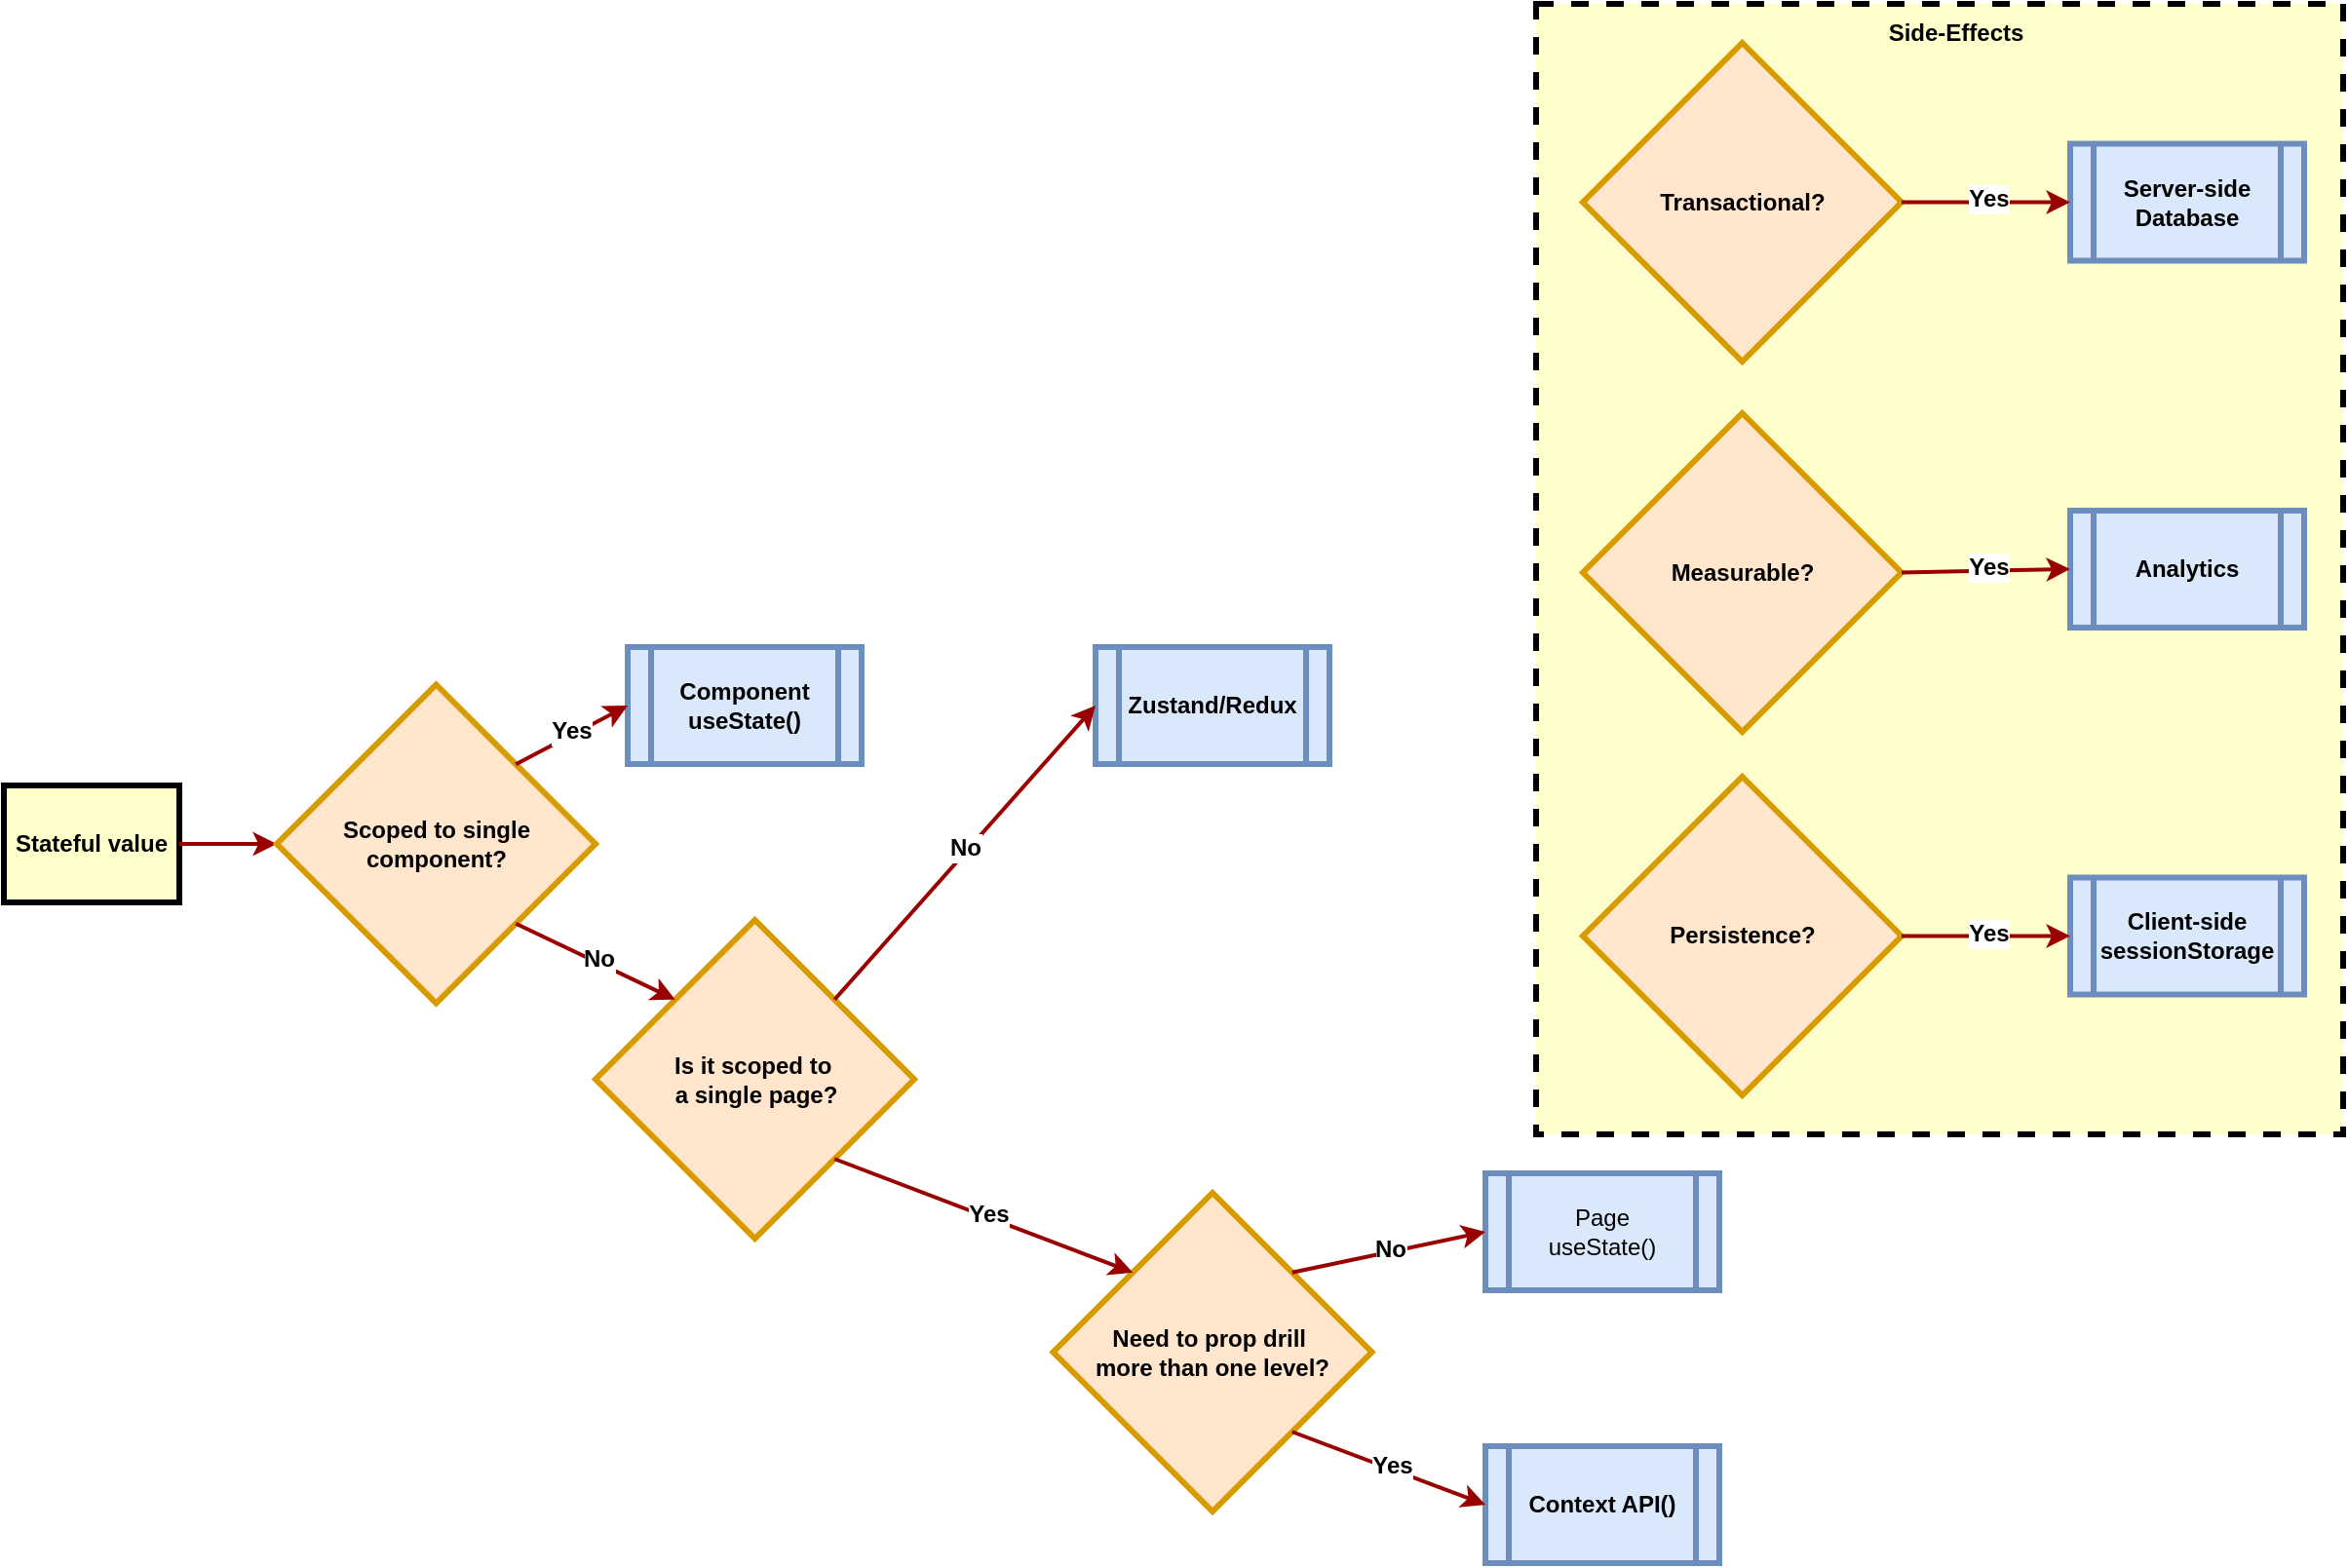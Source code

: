 <mxfile version="24.2.3" type="github">
  <diagram name="Page-1" id="c7558073-3199-34d8-9f00-42111426c3f3">
    <mxGraphModel dx="2074" dy="1070" grid="1" gridSize="10" guides="1" tooltips="1" connect="1" arrows="1" fold="1" page="1" pageScale="1" pageWidth="826" pageHeight="1169" background="none" math="0" shadow="0">
      <root>
        <mxCell id="0" />
        <mxCell id="1" parent="0" />
        <mxCell id="4" value="Stateful value" style="whiteSpace=wrap;align=center;verticalAlign=middle;fontStyle=1;strokeWidth=3;fillColor=#FFFFCC" parent="1" vertex="1">
          <mxGeometry x="40" y="481" width="90" height="60" as="geometry" />
        </mxCell>
        <mxCell id="37" value="" style="edgeStyle=none;noEdgeStyle=1;strokeColor=#990000;strokeWidth=2;exitX=1;exitY=0.5;exitDx=0;exitDy=0;entryX=0;entryY=0.5;entryDx=0;entryDy=0;" parent="1" source="4" target="Bupd_GR4BdfSbWgs7CEX-97" edge="1">
          <mxGeometry width="100" height="100" relative="1" as="geometry">
            <mxPoint x="250" y="477.586" as="sourcePoint" />
            <mxPoint x="170" y="510" as="targetPoint" />
          </mxGeometry>
        </mxCell>
        <mxCell id="Bupd_GR4BdfSbWgs7CEX-97" value="Scoped to single component?" style="rhombus;whiteSpace=wrap;html=1;strokeColor=#d79b00;strokeWidth=3;align=center;verticalAlign=middle;fontFamily=Helvetica;fontSize=12;fontStyle=1;fillColor=#ffe6cc;" vertex="1" parent="1">
          <mxGeometry x="180" y="429.25" width="163.5" height="163.5" as="geometry" />
        </mxCell>
        <mxCell id="Bupd_GR4BdfSbWgs7CEX-98" value="Component&lt;div&gt;useState()&lt;/div&gt;" style="shape=process;whiteSpace=wrap;html=1;backgroundOutline=1;strokeColor=#6c8ebf;strokeWidth=3;align=center;verticalAlign=middle;fontFamily=Helvetica;fontSize=12;fontStyle=1;fillColor=#dae8fc;" vertex="1" parent="1">
          <mxGeometry x="360" y="410" width="120" height="60" as="geometry" />
        </mxCell>
        <mxCell id="Bupd_GR4BdfSbWgs7CEX-100" value="" style="edgeStyle=none;noEdgeStyle=1;strokeColor=#990000;strokeWidth=2;exitX=1;exitY=0;exitDx=0;exitDy=0;entryX=0;entryY=0.5;entryDx=0;entryDy=0;" edge="1" parent="1" source="Bupd_GR4BdfSbWgs7CEX-97" target="Bupd_GR4BdfSbWgs7CEX-98">
          <mxGeometry width="100" height="100" relative="1" as="geometry">
            <mxPoint x="140" y="521" as="sourcePoint" />
            <mxPoint x="190" y="521" as="targetPoint" />
          </mxGeometry>
        </mxCell>
        <mxCell id="Bupd_GR4BdfSbWgs7CEX-101" value="Yes" style="edgeLabel;html=1;align=center;verticalAlign=middle;resizable=0;points=[];strokeColor=default;strokeWidth=3;fontFamily=Helvetica;fontSize=12;fontColor=default;fontStyle=1;fillColor=#FFFFCC;" vertex="1" connectable="0" parent="Bupd_GR4BdfSbWgs7CEX-100">
          <mxGeometry x="0.021" y="2" relative="1" as="geometry">
            <mxPoint as="offset" />
          </mxGeometry>
        </mxCell>
        <mxCell id="Bupd_GR4BdfSbWgs7CEX-102" value="Is it scoped to&amp;nbsp;&lt;div&gt;a single page?&lt;/div&gt;" style="rhombus;whiteSpace=wrap;html=1;strokeColor=#d79b00;strokeWidth=3;align=center;verticalAlign=middle;fontFamily=Helvetica;fontSize=12;fontStyle=1;fillColor=#ffe6cc;" vertex="1" parent="1">
          <mxGeometry x="343.5" y="550" width="163.5" height="163.5" as="geometry" />
        </mxCell>
        <mxCell id="Bupd_GR4BdfSbWgs7CEX-103" value="" style="edgeStyle=none;noEdgeStyle=1;strokeColor=#990000;strokeWidth=2;exitX=1;exitY=1;exitDx=0;exitDy=0;entryX=0;entryY=0;entryDx=0;entryDy=0;" edge="1" parent="1" source="Bupd_GR4BdfSbWgs7CEX-97" target="Bupd_GR4BdfSbWgs7CEX-102">
          <mxGeometry width="100" height="100" relative="1" as="geometry">
            <mxPoint x="313" y="480" as="sourcePoint" />
            <mxPoint x="370" y="450" as="targetPoint" />
          </mxGeometry>
        </mxCell>
        <mxCell id="Bupd_GR4BdfSbWgs7CEX-104" value="No" style="edgeLabel;html=1;align=center;verticalAlign=middle;resizable=0;points=[];strokeColor=default;strokeWidth=3;fontFamily=Helvetica;fontSize=12;fontColor=default;fontStyle=1;fillColor=#FFFFCC;" vertex="1" connectable="0" parent="Bupd_GR4BdfSbWgs7CEX-103">
          <mxGeometry x="0.021" y="2" relative="1" as="geometry">
            <mxPoint as="offset" />
          </mxGeometry>
        </mxCell>
        <mxCell id="Bupd_GR4BdfSbWgs7CEX-105" value="Zustand/Redux" style="shape=process;whiteSpace=wrap;html=1;backgroundOutline=1;strokeColor=#6c8ebf;strokeWidth=3;align=center;verticalAlign=middle;fontFamily=Helvetica;fontSize=12;fontStyle=1;fillColor=#dae8fc;" vertex="1" parent="1">
          <mxGeometry x="600" y="410" width="120" height="60" as="geometry" />
        </mxCell>
        <mxCell id="Bupd_GR4BdfSbWgs7CEX-106" value="" style="edgeStyle=none;noEdgeStyle=1;strokeColor=#990000;strokeWidth=2;exitX=1;exitY=0;exitDx=0;exitDy=0;entryX=0;entryY=0.5;entryDx=0;entryDy=0;" edge="1" parent="1" source="Bupd_GR4BdfSbWgs7CEX-102" target="Bupd_GR4BdfSbWgs7CEX-105">
          <mxGeometry width="100" height="100" relative="1" as="geometry">
            <mxPoint x="313" y="562" as="sourcePoint" />
            <mxPoint x="394" y="601" as="targetPoint" />
          </mxGeometry>
        </mxCell>
        <mxCell id="Bupd_GR4BdfSbWgs7CEX-107" value="No" style="edgeLabel;html=1;align=center;verticalAlign=middle;resizable=0;points=[];strokeColor=default;strokeWidth=3;fontFamily=Helvetica;fontSize=12;fontColor=default;fontStyle=1;fillColor=#FFFFCC;" vertex="1" connectable="0" parent="Bupd_GR4BdfSbWgs7CEX-106">
          <mxGeometry x="0.021" y="2" relative="1" as="geometry">
            <mxPoint as="offset" />
          </mxGeometry>
        </mxCell>
        <mxCell id="Bupd_GR4BdfSbWgs7CEX-108" value="Need to prop drill&amp;nbsp;&lt;div&gt;more than one level?&lt;/div&gt;" style="rhombus;whiteSpace=wrap;html=1;strokeColor=#d79b00;strokeWidth=3;align=center;verticalAlign=middle;fontFamily=Helvetica;fontSize=12;fontStyle=1;fillColor=#ffe6cc;" vertex="1" parent="1">
          <mxGeometry x="578.25" y="690" width="163.5" height="163.5" as="geometry" />
        </mxCell>
        <mxCell id="Bupd_GR4BdfSbWgs7CEX-110" value="" style="edgeStyle=none;noEdgeStyle=1;strokeColor=#990000;strokeWidth=2;exitX=1;exitY=1;exitDx=0;exitDy=0;entryX=0;entryY=0;entryDx=0;entryDy=0;" edge="1" parent="1" source="Bupd_GR4BdfSbWgs7CEX-102" target="Bupd_GR4BdfSbWgs7CEX-108">
          <mxGeometry width="100" height="100" relative="1" as="geometry">
            <mxPoint x="313" y="480" as="sourcePoint" />
            <mxPoint x="370" y="450" as="targetPoint" />
          </mxGeometry>
        </mxCell>
        <mxCell id="Bupd_GR4BdfSbWgs7CEX-111" value="Yes" style="edgeLabel;html=1;align=center;verticalAlign=middle;resizable=0;points=[];strokeColor=default;strokeWidth=3;fontFamily=Helvetica;fontSize=12;fontColor=default;fontStyle=1;fillColor=#FFFFCC;" vertex="1" connectable="0" parent="Bupd_GR4BdfSbWgs7CEX-110">
          <mxGeometry x="0.021" y="2" relative="1" as="geometry">
            <mxPoint as="offset" />
          </mxGeometry>
        </mxCell>
        <mxCell id="Bupd_GR4BdfSbWgs7CEX-112" value="Page&lt;div&gt;useState()&lt;/div&gt;" style="shape=process;whiteSpace=wrap;html=1;backgroundOutline=1;strokeColor=#6c8ebf;strokeWidth=3;align=center;verticalAlign=middle;fontFamily=Helvetica;fontSize=12;fontStyle=0;fillColor=#dae8fc;" vertex="1" parent="1">
          <mxGeometry x="800" y="680" width="120" height="60" as="geometry" />
        </mxCell>
        <mxCell id="Bupd_GR4BdfSbWgs7CEX-113" value="Context API()" style="shape=process;whiteSpace=wrap;html=1;backgroundOutline=1;strokeColor=#6c8ebf;strokeWidth=3;align=center;verticalAlign=middle;fontFamily=Helvetica;fontSize=12;fontStyle=1;fillColor=#dae8fc;" vertex="1" parent="1">
          <mxGeometry x="800" y="820" width="120" height="60" as="geometry" />
        </mxCell>
        <mxCell id="Bupd_GR4BdfSbWgs7CEX-114" value="" style="edgeStyle=none;noEdgeStyle=1;strokeColor=#990000;strokeWidth=2;exitX=1;exitY=1;exitDx=0;exitDy=0;entryX=0;entryY=0.5;entryDx=0;entryDy=0;" edge="1" parent="1" source="Bupd_GR4BdfSbWgs7CEX-108" target="Bupd_GR4BdfSbWgs7CEX-113">
          <mxGeometry width="100" height="100" relative="1" as="geometry">
            <mxPoint x="476" y="683" as="sourcePoint" />
            <mxPoint x="629" y="741" as="targetPoint" />
          </mxGeometry>
        </mxCell>
        <mxCell id="Bupd_GR4BdfSbWgs7CEX-115" value="Yes" style="edgeLabel;html=1;align=center;verticalAlign=middle;resizable=0;points=[];strokeColor=default;strokeWidth=3;fontFamily=Helvetica;fontSize=12;fontColor=default;fontStyle=1;fillColor=#FFFFCC;" vertex="1" connectable="0" parent="Bupd_GR4BdfSbWgs7CEX-114">
          <mxGeometry x="0.021" y="2" relative="1" as="geometry">
            <mxPoint as="offset" />
          </mxGeometry>
        </mxCell>
        <mxCell id="Bupd_GR4BdfSbWgs7CEX-116" value="" style="edgeStyle=none;noEdgeStyle=1;strokeColor=#990000;strokeWidth=2;exitX=1;exitY=0;exitDx=0;exitDy=0;entryX=0;entryY=0.5;entryDx=0;entryDy=0;" edge="1" parent="1" source="Bupd_GR4BdfSbWgs7CEX-108" target="Bupd_GR4BdfSbWgs7CEX-112">
          <mxGeometry width="100" height="100" relative="1" as="geometry">
            <mxPoint x="476" y="601" as="sourcePoint" />
            <mxPoint x="610" y="450" as="targetPoint" />
          </mxGeometry>
        </mxCell>
        <mxCell id="Bupd_GR4BdfSbWgs7CEX-117" value="No" style="edgeLabel;html=1;align=center;verticalAlign=middle;resizable=0;points=[];strokeColor=default;strokeWidth=3;fontFamily=Helvetica;fontSize=12;fontColor=default;fontStyle=1;fillColor=#FFFFCC;" vertex="1" connectable="0" parent="Bupd_GR4BdfSbWgs7CEX-116">
          <mxGeometry x="0.021" y="2" relative="1" as="geometry">
            <mxPoint as="offset" />
          </mxGeometry>
        </mxCell>
        <mxCell id="Bupd_GR4BdfSbWgs7CEX-118" value="" style="rounded=0;whiteSpace=wrap;html=1;strokeColor=default;strokeWidth=3;align=center;verticalAlign=middle;fontFamily=Helvetica;fontSize=12;fontColor=default;fontStyle=1;fillColor=#FFFFCC;dashed=1;" vertex="1" parent="1">
          <mxGeometry x="826" y="80" width="414" height="580" as="geometry" />
        </mxCell>
        <mxCell id="Bupd_GR4BdfSbWgs7CEX-119" value="Transactional?" style="rhombus;whiteSpace=wrap;html=1;strokeColor=#d79b00;strokeWidth=3;align=center;verticalAlign=middle;fontFamily=Helvetica;fontSize=12;fontStyle=1;fillColor=#ffe6cc;" vertex="1" parent="1">
          <mxGeometry x="850" y="100" width="163.5" height="163.5" as="geometry" />
        </mxCell>
        <mxCell id="Bupd_GR4BdfSbWgs7CEX-120" value="Measurable?" style="rhombus;whiteSpace=wrap;html=1;strokeColor=#d79b00;strokeWidth=3;align=center;verticalAlign=middle;fontFamily=Helvetica;fontSize=12;fontStyle=1;fillColor=#ffe6cc;" vertex="1" parent="1">
          <mxGeometry x="850" y="290" width="163.5" height="163.5" as="geometry" />
        </mxCell>
        <mxCell id="Bupd_GR4BdfSbWgs7CEX-121" value="Persistence?" style="rhombus;whiteSpace=wrap;html=1;strokeColor=#d79b00;strokeWidth=3;align=center;verticalAlign=middle;fontFamily=Helvetica;fontSize=12;fontStyle=1;fillColor=#ffe6cc;" vertex="1" parent="1">
          <mxGeometry x="850" y="476.5" width="163.5" height="163.5" as="geometry" />
        </mxCell>
        <mxCell id="Bupd_GR4BdfSbWgs7CEX-122" value="Server-side&lt;div&gt;Database&lt;/div&gt;" style="shape=process;whiteSpace=wrap;html=1;backgroundOutline=1;strokeColor=#6c8ebf;strokeWidth=3;align=center;verticalAlign=middle;fontFamily=Helvetica;fontSize=12;fontStyle=1;fillColor=#dae8fc;" vertex="1" parent="1">
          <mxGeometry x="1100" y="151.75" width="120" height="60" as="geometry" />
        </mxCell>
        <mxCell id="Bupd_GR4BdfSbWgs7CEX-123" value="Analytics" style="shape=process;whiteSpace=wrap;html=1;backgroundOutline=1;strokeColor=#6c8ebf;strokeWidth=3;align=center;verticalAlign=middle;fontFamily=Helvetica;fontSize=12;fontStyle=1;fillColor=#dae8fc;" vertex="1" parent="1">
          <mxGeometry x="1100" y="340" width="120" height="60" as="geometry" />
        </mxCell>
        <mxCell id="Bupd_GR4BdfSbWgs7CEX-124" value="Client-side&lt;div&gt;sessionStorage&lt;/div&gt;" style="shape=process;whiteSpace=wrap;html=1;backgroundOutline=1;strokeColor=#6c8ebf;strokeWidth=3;align=center;verticalAlign=middle;fontFamily=Helvetica;fontSize=12;fontStyle=1;fillColor=#dae8fc;" vertex="1" parent="1">
          <mxGeometry x="1100" y="528.25" width="120" height="60" as="geometry" />
        </mxCell>
        <mxCell id="Bupd_GR4BdfSbWgs7CEX-125" value="" style="edgeStyle=none;noEdgeStyle=1;strokeColor=#990000;strokeWidth=2;exitX=1;exitY=0.5;exitDx=0;exitDy=0;entryX=0;entryY=0.5;entryDx=0;entryDy=0;" edge="1" parent="1" source="Bupd_GR4BdfSbWgs7CEX-119" target="Bupd_GR4BdfSbWgs7CEX-122">
          <mxGeometry width="100" height="100" relative="1" as="geometry">
            <mxPoint x="990" y="230" as="sourcePoint" />
            <mxPoint x="1047" y="200" as="targetPoint" />
          </mxGeometry>
        </mxCell>
        <mxCell id="Bupd_GR4BdfSbWgs7CEX-126" value="Yes" style="edgeLabel;html=1;align=center;verticalAlign=middle;resizable=0;points=[];strokeColor=default;strokeWidth=3;fontFamily=Helvetica;fontSize=12;fontColor=default;fontStyle=1;fillColor=#FFFFCC;" vertex="1" connectable="0" parent="Bupd_GR4BdfSbWgs7CEX-125">
          <mxGeometry x="0.021" y="2" relative="1" as="geometry">
            <mxPoint as="offset" />
          </mxGeometry>
        </mxCell>
        <mxCell id="Bupd_GR4BdfSbWgs7CEX-127" value="" style="edgeStyle=none;noEdgeStyle=1;strokeColor=#990000;strokeWidth=2;exitX=1;exitY=0.5;exitDx=0;exitDy=0;entryX=0;entryY=0.5;entryDx=0;entryDy=0;" edge="1" parent="1" source="Bupd_GR4BdfSbWgs7CEX-120" target="Bupd_GR4BdfSbWgs7CEX-123">
          <mxGeometry width="100" height="100" relative="1" as="geometry">
            <mxPoint x="1014" y="360" as="sourcePoint" />
            <mxPoint x="1100" y="360" as="targetPoint" />
          </mxGeometry>
        </mxCell>
        <mxCell id="Bupd_GR4BdfSbWgs7CEX-128" value="Yes" style="edgeLabel;html=1;align=center;verticalAlign=middle;resizable=0;points=[];strokeColor=default;strokeWidth=3;fontFamily=Helvetica;fontSize=12;fontColor=default;fontStyle=1;fillColor=#FFFFCC;" vertex="1" connectable="0" parent="Bupd_GR4BdfSbWgs7CEX-127">
          <mxGeometry x="0.021" y="2" relative="1" as="geometry">
            <mxPoint as="offset" />
          </mxGeometry>
        </mxCell>
        <mxCell id="Bupd_GR4BdfSbWgs7CEX-129" value="" style="edgeStyle=none;noEdgeStyle=1;strokeColor=#990000;strokeWidth=2;exitX=1;exitY=0.5;exitDx=0;exitDy=0;entryX=0;entryY=0.5;entryDx=0;entryDy=0;" edge="1" parent="1" source="Bupd_GR4BdfSbWgs7CEX-121" target="Bupd_GR4BdfSbWgs7CEX-124">
          <mxGeometry width="100" height="100" relative="1" as="geometry">
            <mxPoint x="1034" y="202" as="sourcePoint" />
            <mxPoint x="1120" y="202" as="targetPoint" />
          </mxGeometry>
        </mxCell>
        <mxCell id="Bupd_GR4BdfSbWgs7CEX-130" value="Yes" style="edgeLabel;html=1;align=center;verticalAlign=middle;resizable=0;points=[];strokeColor=default;strokeWidth=3;fontFamily=Helvetica;fontSize=12;fontColor=default;fontStyle=1;fillColor=#FFFFCC;" vertex="1" connectable="0" parent="Bupd_GR4BdfSbWgs7CEX-129">
          <mxGeometry x="0.021" y="2" relative="1" as="geometry">
            <mxPoint as="offset" />
          </mxGeometry>
        </mxCell>
        <mxCell id="Bupd_GR4BdfSbWgs7CEX-131" value="Side-Effects" style="text;html=1;align=center;verticalAlign=middle;whiteSpace=wrap;rounded=0;fontFamily=Helvetica;fontSize=12;fontColor=default;fontStyle=1;" vertex="1" parent="1">
          <mxGeometry x="1003" y="80" width="77" height="30" as="geometry" />
        </mxCell>
      </root>
    </mxGraphModel>
  </diagram>
</mxfile>

